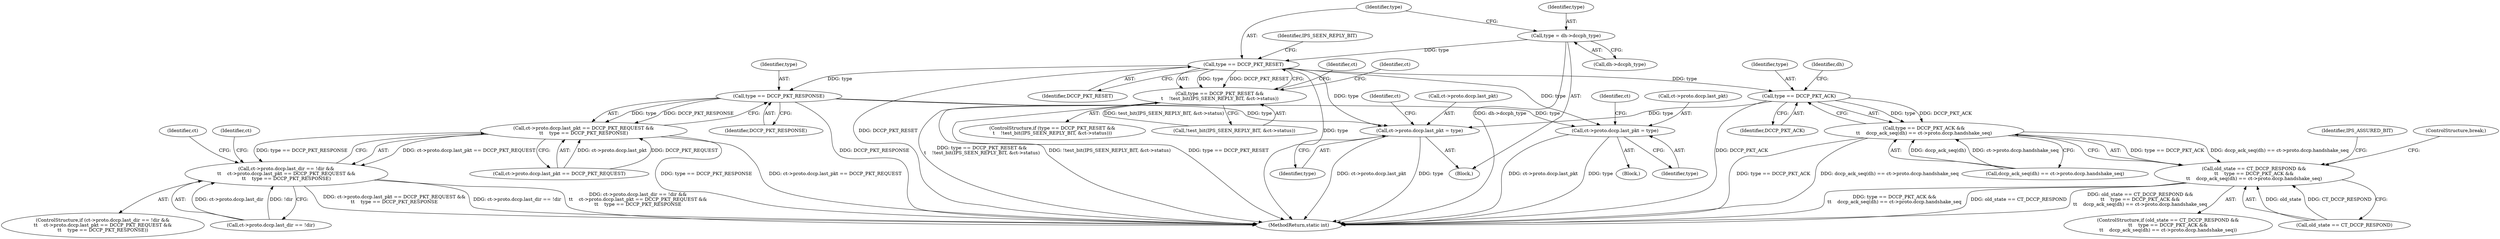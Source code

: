 digraph "0_linux_b22f5126a24b3b2f15448c3f2a254fc10cbc2b92_1@pointer" {
"1000141" [label="(Call,type = dh->dccph_type)"];
"1000148" [label="(Call,type == DCCP_PKT_RESET)"];
"1000147" [label="(Call,type == DCCP_PKT_RESET &&\n\t    !test_bit(IPS_SEEN_REPLY_BIT, &ct->status))"];
"1000259" [label="(Call,type == DCCP_PKT_ACK)"];
"1000258" [label="(Call,type == DCCP_PKT_ACK &&\n\t\t    dccp_ack_seq(dh) == ct->proto.dccp.handshake_seq)"];
"1000254" [label="(Call,old_state == CT_DCCP_RESPOND &&\n\t\t    type == DCCP_PKT_ACK &&\n\t\t    dccp_ack_seq(dh) == ct->proto.dccp.handshake_seq)"];
"1000412" [label="(Call,ct->proto.dccp.last_pkt = type)"];
"1000302" [label="(Call,type == DCCP_PKT_RESPONSE)"];
"1000292" [label="(Call,ct->proto.dccp.last_pkt == DCCP_PKT_REQUEST &&\n\t\t    type == DCCP_PKT_RESPONSE)"];
"1000281" [label="(Call,ct->proto.dccp.last_dir == !dir &&\n\t\t    ct->proto.dccp.last_pkt == DCCP_PKT_REQUEST &&\n\t\t    type == DCCP_PKT_RESPONSE)"];
"1000352" [label="(Call,ct->proto.dccp.last_pkt = type)"];
"1000142" [label="(Identifier,type)"];
"1000111" [label="(Block,)"];
"1000302" [label="(Call,type == DCCP_PKT_RESPONSE)"];
"1000151" [label="(Call,!test_bit(IPS_SEEN_REPLY_BIT, &ct->status))"];
"1000303" [label="(Identifier,type)"];
"1000278" [label="(ControlStructure,break;)"];
"1000347" [label="(Identifier,ct)"];
"1000264" [label="(Identifier,dh)"];
"1000425" [label="(Identifier,ct)"];
"1000451" [label="(MethodReturn,static int)"];
"1000253" [label="(ControlStructure,if (old_state == CT_DCCP_RESPOND &&\n\t\t    type == DCCP_PKT_ACK &&\n\t\t    dccp_ack_seq(dh) == ct->proto.dccp.handshake_seq))"];
"1000413" [label="(Call,ct->proto.dccp.last_pkt)"];
"1000293" [label="(Call,ct->proto.dccp.last_pkt == DCCP_PKT_REQUEST)"];
"1000258" [label="(Call,type == DCCP_PKT_ACK &&\n\t\t    dccp_ack_seq(dh) == ct->proto.dccp.handshake_seq)"];
"1000141" [label="(Call,type = dh->dccph_type)"];
"1000311" [label="(Identifier,ct)"];
"1000255" [label="(Call,old_state == CT_DCCP_RESPOND)"];
"1000304" [label="(Identifier,DCCP_PKT_RESPONSE)"];
"1000260" [label="(Identifier,type)"];
"1000254" [label="(Call,old_state == CT_DCCP_RESPOND &&\n\t\t    type == DCCP_PKT_ACK &&\n\t\t    dccp_ack_seq(dh) == ct->proto.dccp.handshake_seq)"];
"1000147" [label="(Call,type == DCCP_PKT_RESET &&\n\t    !test_bit(IPS_SEEN_REPLY_BIT, &ct->status))"];
"1000168" [label="(Identifier,ct)"];
"1000262" [label="(Call,dccp_ack_seq(dh) == ct->proto.dccp.handshake_seq)"];
"1000150" [label="(Identifier,DCCP_PKT_RESET)"];
"1000281" [label="(Call,ct->proto.dccp.last_dir == !dir &&\n\t\t    ct->proto.dccp.last_pkt == DCCP_PKT_REQUEST &&\n\t\t    type == DCCP_PKT_RESPONSE)"];
"1000282" [label="(Call,ct->proto.dccp.last_dir == !dir)"];
"1000149" [label="(Identifier,type)"];
"1000352" [label="(Call,ct->proto.dccp.last_pkt = type)"];
"1000259" [label="(Call,type == DCCP_PKT_ACK)"];
"1000353" [label="(Call,ct->proto.dccp.last_pkt)"];
"1000273" [label="(Identifier,IPS_ASSURED_BIT)"];
"1000280" [label="(ControlStructure,if (ct->proto.dccp.last_dir == !dir &&\n\t\t    ct->proto.dccp.last_pkt == DCCP_PKT_REQUEST &&\n\t\t    type == DCCP_PKT_RESPONSE))"];
"1000360" [label="(Identifier,type)"];
"1000364" [label="(Identifier,ct)"];
"1000261" [label="(Identifier,DCCP_PKT_ACK)"];
"1000201" [label="(Block,)"];
"1000148" [label="(Call,type == DCCP_PKT_RESET)"];
"1000143" [label="(Call,dh->dccph_type)"];
"1000160" [label="(Identifier,ct)"];
"1000412" [label="(Call,ct->proto.dccp.last_pkt = type)"];
"1000146" [label="(ControlStructure,if (type == DCCP_PKT_RESET &&\n\t    !test_bit(IPS_SEEN_REPLY_BIT, &ct->status)))"];
"1000153" [label="(Identifier,IPS_SEEN_REPLY_BIT)"];
"1000420" [label="(Identifier,type)"];
"1000292" [label="(Call,ct->proto.dccp.last_pkt == DCCP_PKT_REQUEST &&\n\t\t    type == DCCP_PKT_RESPONSE)"];
"1000141" -> "1000111"  [label="AST: "];
"1000141" -> "1000143"  [label="CFG: "];
"1000142" -> "1000141"  [label="AST: "];
"1000143" -> "1000141"  [label="AST: "];
"1000149" -> "1000141"  [label="CFG: "];
"1000141" -> "1000451"  [label="DDG: dh->dccph_type"];
"1000141" -> "1000148"  [label="DDG: type"];
"1000148" -> "1000147"  [label="AST: "];
"1000148" -> "1000150"  [label="CFG: "];
"1000149" -> "1000148"  [label="AST: "];
"1000150" -> "1000148"  [label="AST: "];
"1000153" -> "1000148"  [label="CFG: "];
"1000147" -> "1000148"  [label="CFG: "];
"1000148" -> "1000451"  [label="DDG: type"];
"1000148" -> "1000451"  [label="DDG: DCCP_PKT_RESET"];
"1000148" -> "1000147"  [label="DDG: type"];
"1000148" -> "1000147"  [label="DDG: DCCP_PKT_RESET"];
"1000148" -> "1000259"  [label="DDG: type"];
"1000148" -> "1000302"  [label="DDG: type"];
"1000148" -> "1000352"  [label="DDG: type"];
"1000148" -> "1000412"  [label="DDG: type"];
"1000147" -> "1000146"  [label="AST: "];
"1000147" -> "1000151"  [label="CFG: "];
"1000151" -> "1000147"  [label="AST: "];
"1000160" -> "1000147"  [label="CFG: "];
"1000168" -> "1000147"  [label="CFG: "];
"1000147" -> "1000451"  [label="DDG: !test_bit(IPS_SEEN_REPLY_BIT, &ct->status)"];
"1000147" -> "1000451"  [label="DDG: type == DCCP_PKT_RESET"];
"1000147" -> "1000451"  [label="DDG: type == DCCP_PKT_RESET &&\n\t    !test_bit(IPS_SEEN_REPLY_BIT, &ct->status)"];
"1000151" -> "1000147"  [label="DDG: test_bit(IPS_SEEN_REPLY_BIT, &ct->status)"];
"1000259" -> "1000258"  [label="AST: "];
"1000259" -> "1000261"  [label="CFG: "];
"1000260" -> "1000259"  [label="AST: "];
"1000261" -> "1000259"  [label="AST: "];
"1000264" -> "1000259"  [label="CFG: "];
"1000258" -> "1000259"  [label="CFG: "];
"1000259" -> "1000451"  [label="DDG: DCCP_PKT_ACK"];
"1000259" -> "1000258"  [label="DDG: type"];
"1000259" -> "1000258"  [label="DDG: DCCP_PKT_ACK"];
"1000259" -> "1000412"  [label="DDG: type"];
"1000258" -> "1000254"  [label="AST: "];
"1000258" -> "1000262"  [label="CFG: "];
"1000262" -> "1000258"  [label="AST: "];
"1000254" -> "1000258"  [label="CFG: "];
"1000258" -> "1000451"  [label="DDG: type == DCCP_PKT_ACK"];
"1000258" -> "1000451"  [label="DDG: dccp_ack_seq(dh) == ct->proto.dccp.handshake_seq"];
"1000258" -> "1000254"  [label="DDG: type == DCCP_PKT_ACK"];
"1000258" -> "1000254"  [label="DDG: dccp_ack_seq(dh) == ct->proto.dccp.handshake_seq"];
"1000262" -> "1000258"  [label="DDG: dccp_ack_seq(dh)"];
"1000262" -> "1000258"  [label="DDG: ct->proto.dccp.handshake_seq"];
"1000254" -> "1000253"  [label="AST: "];
"1000254" -> "1000255"  [label="CFG: "];
"1000255" -> "1000254"  [label="AST: "];
"1000273" -> "1000254"  [label="CFG: "];
"1000278" -> "1000254"  [label="CFG: "];
"1000254" -> "1000451"  [label="DDG: old_state == CT_DCCP_RESPOND"];
"1000254" -> "1000451"  [label="DDG: old_state == CT_DCCP_RESPOND &&\n\t\t    type == DCCP_PKT_ACK &&\n\t\t    dccp_ack_seq(dh) == ct->proto.dccp.handshake_seq"];
"1000254" -> "1000451"  [label="DDG: type == DCCP_PKT_ACK &&\n\t\t    dccp_ack_seq(dh) == ct->proto.dccp.handshake_seq"];
"1000255" -> "1000254"  [label="DDG: old_state"];
"1000255" -> "1000254"  [label="DDG: CT_DCCP_RESPOND"];
"1000412" -> "1000111"  [label="AST: "];
"1000412" -> "1000420"  [label="CFG: "];
"1000413" -> "1000412"  [label="AST: "];
"1000420" -> "1000412"  [label="AST: "];
"1000425" -> "1000412"  [label="CFG: "];
"1000412" -> "1000451"  [label="DDG: type"];
"1000412" -> "1000451"  [label="DDG: ct->proto.dccp.last_pkt"];
"1000302" -> "1000412"  [label="DDG: type"];
"1000302" -> "1000292"  [label="AST: "];
"1000302" -> "1000304"  [label="CFG: "];
"1000303" -> "1000302"  [label="AST: "];
"1000304" -> "1000302"  [label="AST: "];
"1000292" -> "1000302"  [label="CFG: "];
"1000302" -> "1000451"  [label="DDG: DCCP_PKT_RESPONSE"];
"1000302" -> "1000292"  [label="DDG: type"];
"1000302" -> "1000292"  [label="DDG: DCCP_PKT_RESPONSE"];
"1000302" -> "1000352"  [label="DDG: type"];
"1000292" -> "1000281"  [label="AST: "];
"1000292" -> "1000293"  [label="CFG: "];
"1000293" -> "1000292"  [label="AST: "];
"1000281" -> "1000292"  [label="CFG: "];
"1000292" -> "1000451"  [label="DDG: ct->proto.dccp.last_pkt == DCCP_PKT_REQUEST"];
"1000292" -> "1000451"  [label="DDG: type == DCCP_PKT_RESPONSE"];
"1000292" -> "1000281"  [label="DDG: ct->proto.dccp.last_pkt == DCCP_PKT_REQUEST"];
"1000292" -> "1000281"  [label="DDG: type == DCCP_PKT_RESPONSE"];
"1000293" -> "1000292"  [label="DDG: ct->proto.dccp.last_pkt"];
"1000293" -> "1000292"  [label="DDG: DCCP_PKT_REQUEST"];
"1000281" -> "1000280"  [label="AST: "];
"1000281" -> "1000282"  [label="CFG: "];
"1000282" -> "1000281"  [label="AST: "];
"1000311" -> "1000281"  [label="CFG: "];
"1000347" -> "1000281"  [label="CFG: "];
"1000281" -> "1000451"  [label="DDG: ct->proto.dccp.last_pkt == DCCP_PKT_REQUEST &&\n\t\t    type == DCCP_PKT_RESPONSE"];
"1000281" -> "1000451"  [label="DDG: ct->proto.dccp.last_dir == !dir"];
"1000281" -> "1000451"  [label="DDG: ct->proto.dccp.last_dir == !dir &&\n\t\t    ct->proto.dccp.last_pkt == DCCP_PKT_REQUEST &&\n\t\t    type == DCCP_PKT_RESPONSE"];
"1000282" -> "1000281"  [label="DDG: ct->proto.dccp.last_dir"];
"1000282" -> "1000281"  [label="DDG: !dir"];
"1000352" -> "1000201"  [label="AST: "];
"1000352" -> "1000360"  [label="CFG: "];
"1000353" -> "1000352"  [label="AST: "];
"1000360" -> "1000352"  [label="AST: "];
"1000364" -> "1000352"  [label="CFG: "];
"1000352" -> "1000451"  [label="DDG: ct->proto.dccp.last_pkt"];
"1000352" -> "1000451"  [label="DDG: type"];
}
